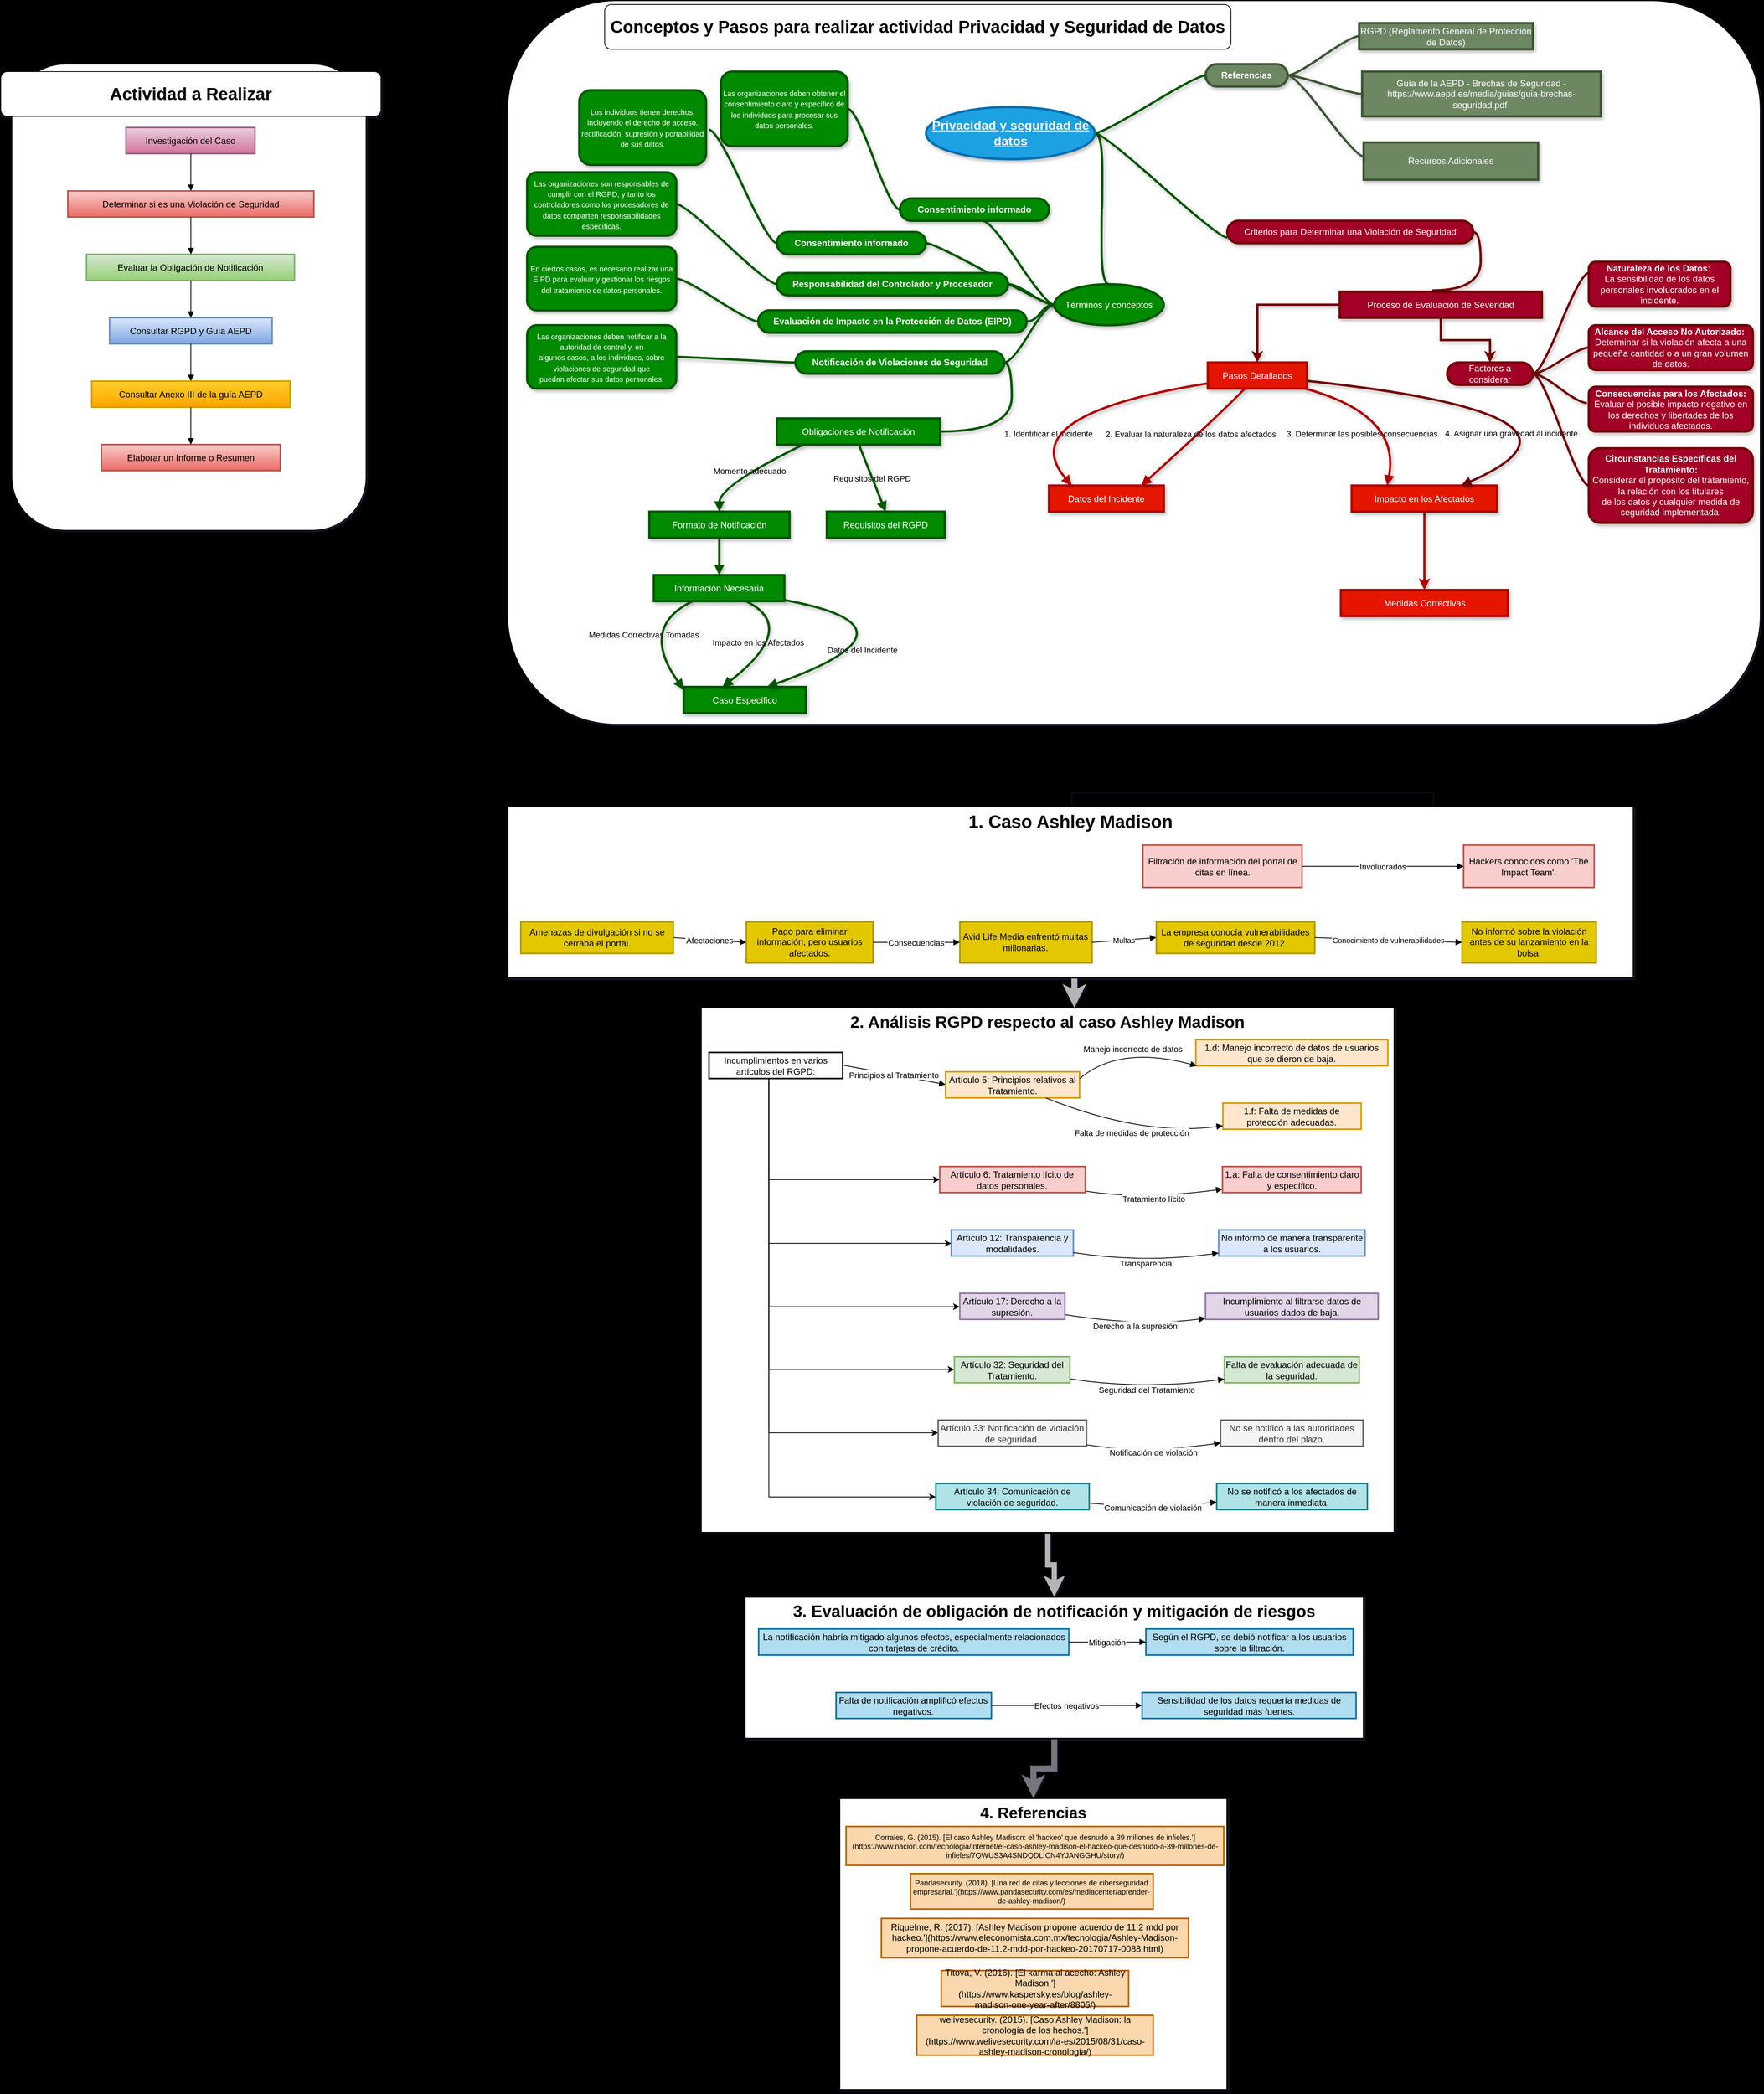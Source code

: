 <mxfile version="22.1.5" type="github">
  <diagram name="Page-1" id="281KWQ_vz6D9ApKIW97s">
    <mxGraphModel dx="819" dy="452" grid="1" gridSize="10" guides="1" tooltips="1" connect="1" arrows="1" fold="1" page="1" pageScale="1" pageWidth="850" pageHeight="1100" background="#000000" math="0" shadow="1">
      <root>
        <mxCell id="0" />
        <mxCell id="1" parent="0" />
        <mxCell id="ljyijP0kOlmSLUWHq39t-101" value="&lt;div align=&quot;center&quot;&gt;&lt;br&gt;&lt;/div&gt;" style="rounded=1;whiteSpace=wrap;html=1;align=center;" parent="1" vertex="1">
          <mxGeometry x="860" y="30" width="1680" height="970" as="geometry" />
        </mxCell>
        <mxCell id="ljyijP0kOlmSLUWHq39t-100" value="" style="rounded=1;whiteSpace=wrap;html=1;" parent="1" vertex="1">
          <mxGeometry x="195" y="115" width="475" height="625" as="geometry" />
        </mxCell>
        <mxCell id="exDdUY9-8li77esu1dYq-1" value="Investigación del Caso" style="whiteSpace=wrap;strokeWidth=2;fillColor=#e6d0de;strokeColor=#996185;gradientColor=#d5739d;" parent="1" vertex="1">
          <mxGeometry x="348" y="200" width="173" height="35" as="geometry" />
        </mxCell>
        <mxCell id="exDdUY9-8li77esu1dYq-2" value="Determinar si es una Violación de Seguridad" style="whiteSpace=wrap;strokeWidth=2;fillColor=#f8cecc;strokeColor=#b85450;gradientColor=#ea6b66;" parent="1" vertex="1">
          <mxGeometry x="270" y="285" width="330" height="35" as="geometry" />
        </mxCell>
        <mxCell id="exDdUY9-8li77esu1dYq-3" value="Evaluar la Obligación de Notificación" style="whiteSpace=wrap;strokeWidth=2;fillColor=#d5e8d4;strokeColor=#82b366;gradientColor=#97d077;" parent="1" vertex="1">
          <mxGeometry x="295" y="370" width="279" height="35" as="geometry" />
        </mxCell>
        <mxCell id="exDdUY9-8li77esu1dYq-4" value="Consultar RGPD y Guía AEPD" style="whiteSpace=wrap;strokeWidth=2;fillColor=#dae8fc;strokeColor=#6c8ebf;gradientColor=#7ea6e0;" parent="1" vertex="1">
          <mxGeometry x="326" y="455" width="218" height="35" as="geometry" />
        </mxCell>
        <mxCell id="exDdUY9-8li77esu1dYq-5" value="Consultar Anexo III de la guía AEPD" style="whiteSpace=wrap;strokeWidth=2;fillColor=#ffcd28;strokeColor=#d79b00;gradientColor=#ffa500;" parent="1" vertex="1">
          <mxGeometry x="302" y="540" width="266" height="35" as="geometry" />
        </mxCell>
        <mxCell id="exDdUY9-8li77esu1dYq-6" value="Elaborar un Informe o Resumen" style="whiteSpace=wrap;strokeWidth=2;fillStyle=solid;fillColor=#f8cecc;gradientColor=#ea6b66;strokeColor=#b85450;" parent="1" vertex="1">
          <mxGeometry x="315" y="625" width="240" height="35" as="geometry" />
        </mxCell>
        <mxCell id="exDdUY9-8li77esu1dYq-7" value="" style="curved=1;startArrow=none;endArrow=block;exitX=0.503;exitY=1;entryX=0.5;entryY=0;rounded=0;" parent="1" source="exDdUY9-8li77esu1dYq-1" target="exDdUY9-8li77esu1dYq-2" edge="1">
          <mxGeometry relative="1" as="geometry">
            <Array as="points" />
          </mxGeometry>
        </mxCell>
        <mxCell id="exDdUY9-8li77esu1dYq-8" value="" style="curved=1;startArrow=none;endArrow=block;exitX=0.5;exitY=1;entryX=0.502;entryY=0;rounded=0;" parent="1" source="exDdUY9-8li77esu1dYq-2" target="exDdUY9-8li77esu1dYq-3" edge="1">
          <mxGeometry relative="1" as="geometry">
            <Array as="points" />
          </mxGeometry>
        </mxCell>
        <mxCell id="exDdUY9-8li77esu1dYq-9" value="" style="curved=1;startArrow=none;endArrow=block;exitX=0.502;exitY=1;entryX=0.5;entryY=0;rounded=0;" parent="1" source="exDdUY9-8li77esu1dYq-3" target="exDdUY9-8li77esu1dYq-4" edge="1">
          <mxGeometry relative="1" as="geometry">
            <Array as="points" />
          </mxGeometry>
        </mxCell>
        <mxCell id="exDdUY9-8li77esu1dYq-10" value="" style="curved=1;startArrow=none;endArrow=block;exitX=0.5;exitY=1;entryX=0.5;entryY=0;rounded=0;" parent="1" source="exDdUY9-8li77esu1dYq-4" target="exDdUY9-8li77esu1dYq-5" edge="1">
          <mxGeometry relative="1" as="geometry">
            <Array as="points" />
          </mxGeometry>
        </mxCell>
        <mxCell id="exDdUY9-8li77esu1dYq-11" value="" style="curved=1;startArrow=none;endArrow=block;exitX=0.5;exitY=1;entryX=0.5;entryY=0;rounded=0;" parent="1" source="exDdUY9-8li77esu1dYq-5" target="exDdUY9-8li77esu1dYq-6" edge="1">
          <mxGeometry relative="1" as="geometry">
            <Array as="points" />
          </mxGeometry>
        </mxCell>
        <mxCell id="ljyijP0kOlmSLUWHq39t-1" value="RGPD (Reglamento General de Protección de Datos)" style="whiteSpace=wrap;strokeWidth=3;fillColor=#6d8764;fontColor=#ffffff;strokeColor=#3A5431;shadow=1;labelBackgroundColor=none;" parent="1" vertex="1">
          <mxGeometry x="2002" y="60" width="233" height="35" as="geometry" />
        </mxCell>
        <mxCell id="ljyijP0kOlmSLUWHq39t-86" style="edgeStyle=orthogonalEdgeStyle;rounded=0;orthogonalLoop=1;jettySize=auto;html=1;fillColor=#a20025;strokeColor=#6F0000;shadow=1;strokeWidth=3;labelBackgroundColor=none;" parent="1" source="ljyijP0kOlmSLUWHq39t-3" target="ljyijP0kOlmSLUWHq39t-5" edge="1">
          <mxGeometry relative="1" as="geometry" />
        </mxCell>
        <mxCell id="ljyijP0kOlmSLUWHq39t-88" style="edgeStyle=orthogonalEdgeStyle;rounded=0;orthogonalLoop=1;jettySize=auto;html=1;entryX=0.5;entryY=0;entryDx=0;entryDy=0;fillColor=#a20025;strokeColor=#6F0000;shadow=1;strokeWidth=3;labelBackgroundColor=none;" parent="1" source="ljyijP0kOlmSLUWHq39t-3" target="ljyijP0kOlmSLUWHq39t-87" edge="1">
          <mxGeometry relative="1" as="geometry" />
        </mxCell>
        <mxCell id="ljyijP0kOlmSLUWHq39t-3" value="Proceso de Evaluación de Severidad" style="whiteSpace=wrap;strokeWidth=3;fillColor=#a20025;fontColor=#ffffff;strokeColor=#6F0000;shadow=1;labelBackgroundColor=none;" parent="1" vertex="1">
          <mxGeometry x="1976" y="420" width="271" height="35" as="geometry" />
        </mxCell>
        <mxCell id="ljyijP0kOlmSLUWHq39t-5" value="Pasos Detallados" style="whiteSpace=wrap;strokeWidth=3;fillColor=#e51400;fontColor=#ffffff;strokeColor=#B20000;shadow=1;labelBackgroundColor=none;" parent="1" vertex="1">
          <mxGeometry x="1799" y="515" width="133" height="35" as="geometry" />
        </mxCell>
        <mxCell id="ljyijP0kOlmSLUWHq39t-7" value="Obligaciones de Notificación" style="whiteSpace=wrap;strokeWidth=3;fillColor=#008a00;fontColor=#ffffff;strokeColor=#005700;shadow=1;labelBackgroundColor=none;" parent="1" vertex="1">
          <mxGeometry x="1221" y="590" width="219" height="35" as="geometry" />
        </mxCell>
        <mxCell id="ljyijP0kOlmSLUWHq39t-8" value="Formato de Notificación" style="whiteSpace=wrap;strokeWidth=3;fillColor=#008a00;fontColor=#ffffff;strokeColor=#005700;shadow=1;labelBackgroundColor=none;" parent="1" vertex="1">
          <mxGeometry x="1050" y="715" width="188" height="35" as="geometry" />
        </mxCell>
        <mxCell id="ljyijP0kOlmSLUWHq39t-10" value="Requisitos del RGPD" style="whiteSpace=wrap;strokeWidth=3;fillColor=#008a00;fontColor=#ffffff;strokeColor=#005700;shadow=1;labelBackgroundColor=none;" parent="1" vertex="1">
          <mxGeometry x="1288" y="715" width="158" height="35" as="geometry" />
        </mxCell>
        <mxCell id="ljyijP0kOlmSLUWHq39t-11" value="Información Necesaria" style="whiteSpace=wrap;strokeWidth=3;fillColor=#008a00;fontColor=#ffffff;strokeColor=#005700;shadow=1;labelBackgroundColor=none;" parent="1" vertex="1">
          <mxGeometry x="1056" y="800" width="175" height="35" as="geometry" />
        </mxCell>
        <mxCell id="ljyijP0kOlmSLUWHq39t-12" value="Datos del Incidente" style="whiteSpace=wrap;strokeWidth=3;fillColor=#e51400;fontColor=#ffffff;strokeColor=#B20000;shadow=1;labelBackgroundColor=none;" parent="1" vertex="1">
          <mxGeometry x="1586" y="680" width="154" height="35" as="geometry" />
        </mxCell>
        <mxCell id="ljyijP0kOlmSLUWHq39t-97" style="edgeStyle=orthogonalEdgeStyle;rounded=0;orthogonalLoop=1;jettySize=auto;html=1;entryX=0.5;entryY=0;entryDx=0;entryDy=0;fillColor=#e51400;strokeColor=#B20000;shadow=1;strokeWidth=3;labelBackgroundColor=none;" parent="1" source="ljyijP0kOlmSLUWHq39t-13" target="ljyijP0kOlmSLUWHq39t-14" edge="1">
          <mxGeometry relative="1" as="geometry" />
        </mxCell>
        <mxCell id="ljyijP0kOlmSLUWHq39t-13" value="Impacto en los Afectados" style="whiteSpace=wrap;strokeWidth=3;fillColor=#e51400;fontColor=#ffffff;strokeColor=#B20000;shadow=1;labelBackgroundColor=none;" parent="1" vertex="1">
          <mxGeometry x="1992" y="680" width="195" height="35" as="geometry" />
        </mxCell>
        <mxCell id="ljyijP0kOlmSLUWHq39t-14" value="Medidas Correctivas" style="whiteSpace=wrap;strokeWidth=3;fillColor=#e51400;fontColor=#ffffff;strokeColor=#B20000;shadow=1;labelBackgroundColor=none;" parent="1" vertex="1">
          <mxGeometry x="1977.5" y="820" width="224" height="35" as="geometry" />
        </mxCell>
        <mxCell id="ljyijP0kOlmSLUWHq39t-15" value="Caso Específico" style="whiteSpace=wrap;strokeWidth=3;fillColor=#008a00;fontColor=#ffffff;strokeColor=#005700;shadow=1;labelBackgroundColor=none;" parent="1" vertex="1">
          <mxGeometry x="1096" y="950" width="164" height="35" as="geometry" />
        </mxCell>
        <mxCell id="ljyijP0kOlmSLUWHq39t-16" value="Recursos Adicionales" style="whiteSpace=wrap;strokeWidth=3;fillColor=#6d8764;fontColor=#ffffff;strokeColor=#3A5431;shadow=1;labelBackgroundColor=none;" parent="1" vertex="1">
          <mxGeometry x="2008" y="220" width="234" height="50" as="geometry" />
        </mxCell>
        <mxCell id="ljyijP0kOlmSLUWHq39t-17" value="Guía de la AEPD - Brechas de Seguridad - https://www.aepd.es/media/guias/guia-brechas-seguridad.pdf-" style="whiteSpace=wrap;strokeWidth=3;fillColor=#6d8764;fontColor=#ffffff;strokeColor=#3A5431;shadow=1;labelBackgroundColor=none;" parent="1" vertex="1">
          <mxGeometry x="2006" y="125" width="320" height="60" as="geometry" />
        </mxCell>
        <mxCell id="ljyijP0kOlmSLUWHq39t-22" value="1. Identificar el incidente" style="curved=1;startArrow=none;endArrow=block;exitX=0.373;exitY=1;entryX=0.804;entryY=0;rounded=0;fillColor=#e51400;strokeColor=#B20000;shadow=1;strokeWidth=3;labelBackgroundColor=none;" parent="1" source="ljyijP0kOlmSLUWHq39t-5" target="ljyijP0kOlmSLUWHq39t-12" edge="1">
          <mxGeometry x="1" y="-142" relative="1" as="geometry">
            <Array as="points">
              <mxPoint x="1815" y="585" />
            </Array>
            <mxPoint x="-29" y="35" as="offset" />
          </mxGeometry>
        </mxCell>
        <mxCell id="ljyijP0kOlmSLUWHq39t-23" value="2. Evaluar la naturaleza de los datos afectados" style="curved=1;startArrow=none;endArrow=block;exitX=-0.002;exitY=0.802;entryX=0.198;entryY=0;rounded=0;fillColor=#e51400;strokeColor=#B20000;shadow=1;strokeWidth=3;labelBackgroundColor=none;" parent="1" source="ljyijP0kOlmSLUWHq39t-5" target="ljyijP0kOlmSLUWHq39t-12" edge="1">
          <mxGeometry x="-0.831" y="63" relative="1" as="geometry">
            <Array as="points">
              <mxPoint x="1535" y="585" />
            </Array>
            <mxPoint as="offset" />
          </mxGeometry>
        </mxCell>
        <mxCell id="ljyijP0kOlmSLUWHq39t-24" value="3. Determinar las posibles consecuencias" style="curved=1;startArrow=none;endArrow=block;exitX=0.998;exitY=0.703;entryX=0.753;entryY=0;rounded=0;fillColor=#a20025;strokeColor=#6F0000;shadow=1;strokeWidth=3;labelBackgroundColor=none;" parent="1" source="ljyijP0kOlmSLUWHq39t-5" target="ljyijP0kOlmSLUWHq39t-13" edge="1">
          <mxGeometry x="-0.756" y="-62" relative="1" as="geometry">
            <Array as="points">
              <mxPoint x="2356" y="585" />
            </Array>
            <mxPoint as="offset" />
          </mxGeometry>
        </mxCell>
        <mxCell id="ljyijP0kOlmSLUWHq39t-25" value="4. Asignar una gravedad al incidente" style="curved=1;startArrow=none;endArrow=block;exitX=0.982;exitY=1;entryX=0.244;entryY=0;rounded=0;fillColor=#e51400;strokeColor=#B20000;shadow=1;strokeWidth=3;labelBackgroundColor=none;" parent="1" source="ljyijP0kOlmSLUWHq39t-5" target="ljyijP0kOlmSLUWHq39t-13" edge="1">
          <mxGeometry x="0.158" y="150" relative="1" as="geometry">
            <Array as="points">
              <mxPoint x="2058" y="585" />
            </Array>
            <mxPoint x="1" y="-4" as="offset" />
          </mxGeometry>
        </mxCell>
        <mxCell id="ljyijP0kOlmSLUWHq39t-30" value="Requisitos del RGPD" style="curved=1;startArrow=none;endArrow=block;exitX=0.502;exitY=1;entryX=0.499;entryY=0;rounded=0;fillColor=#008a00;strokeColor=#005700;shadow=1;strokeWidth=3;labelBackgroundColor=none;" parent="1" source="ljyijP0kOlmSLUWHq39t-7" target="ljyijP0kOlmSLUWHq39t-10" edge="1">
          <mxGeometry relative="1" as="geometry">
            <Array as="points" />
          </mxGeometry>
        </mxCell>
        <mxCell id="ljyijP0kOlmSLUWHq39t-31" value="Momento adecuado" style="curved=1;startArrow=none;endArrow=block;exitX=0.162;exitY=1;entryX=0.499;entryY=0;rounded=0;fillColor=#008a00;strokeColor=#005700;shadow=1;strokeWidth=3;labelBackgroundColor=none;" parent="1" source="ljyijP0kOlmSLUWHq39t-7" target="ljyijP0kOlmSLUWHq39t-8" edge="1">
          <mxGeometry relative="1" as="geometry">
            <Array as="points">
              <mxPoint x="1144" y="680" />
            </Array>
          </mxGeometry>
        </mxCell>
        <mxCell id="ljyijP0kOlmSLUWHq39t-32" value="" style="curved=1;startArrow=none;endArrow=block;exitX=0.499;exitY=1;entryX=0.501;entryY=0;rounded=0;fillColor=#008a00;strokeColor=#005700;shadow=1;strokeWidth=3;labelBackgroundColor=none;" parent="1" source="ljyijP0kOlmSLUWHq39t-8" target="ljyijP0kOlmSLUWHq39t-11" edge="1">
          <mxGeometry relative="1" as="geometry">
            <Array as="points" />
          </mxGeometry>
        </mxCell>
        <mxCell id="ljyijP0kOlmSLUWHq39t-33" value="Datos del Incidente" style="curved=1;startArrow=none;endArrow=block;exitX=1.001;exitY=0.957;entryX=0.682;entryY=0;rounded=0;fillColor=#008a00;strokeColor=#005700;shadow=1;strokeWidth=3;labelBackgroundColor=none;" parent="1" source="ljyijP0kOlmSLUWHq39t-11" target="ljyijP0kOlmSLUWHq39t-15" edge="1">
          <mxGeometry x="0.376" y="-4" relative="1" as="geometry">
            <Array as="points">
              <mxPoint x="1431" y="870" />
            </Array>
            <mxPoint as="offset" />
          </mxGeometry>
        </mxCell>
        <mxCell id="ljyijP0kOlmSLUWHq39t-34" value="Impacto en los Afectados" style="curved=1;startArrow=none;endArrow=block;exitX=0.706;exitY=1;entryX=0.317;entryY=0;rounded=0;fillColor=#008a00;strokeColor=#005700;shadow=1;strokeWidth=3;labelBackgroundColor=none;" parent="1" source="ljyijP0kOlmSLUWHq39t-11" target="ljyijP0kOlmSLUWHq39t-15" edge="1">
          <mxGeometry x="0.288" y="-18" relative="1" as="geometry">
            <Array as="points">
              <mxPoint x="1251" y="870" />
            </Array>
            <mxPoint as="offset" />
          </mxGeometry>
        </mxCell>
        <mxCell id="ljyijP0kOlmSLUWHq39t-35" value="Medidas Correctivas Tomadas" style="curved=1;startArrow=none;endArrow=block;exitX=0.297;exitY=1;entryX=0.001;entryY=0.097;rounded=0;fillColor=#008a00;strokeColor=#005700;shadow=1;strokeWidth=3;labelBackgroundColor=none;" parent="1" source="ljyijP0kOlmSLUWHq39t-11" target="ljyijP0kOlmSLUWHq39t-15" edge="1">
          <mxGeometry relative="1" as="geometry">
            <Array as="points">
              <mxPoint x="1036" y="870" />
            </Array>
          </mxGeometry>
        </mxCell>
        <mxCell id="ljyijP0kOlmSLUWHq39t-49" style="edgeStyle=entityRelationEdgeStyle;rounded=0;orthogonalLoop=1;jettySize=auto;html=1;startArrow=none;endArrow=none;segment=10;curved=1;sourcePerimeterSpacing=0;targetPerimeterSpacing=0;fillColor=#008a00;strokeColor=#005700;shadow=1;strokeWidth=3;labelBackgroundColor=none;" parent="1" source="ljyijP0kOlmSLUWHq39t-40" target="ljyijP0kOlmSLUWHq39t-44" edge="1">
          <mxGeometry relative="1" as="geometry" />
        </mxCell>
        <mxCell id="ljyijP0kOlmSLUWHq39t-50" style="edgeStyle=entityRelationEdgeStyle;rounded=0;orthogonalLoop=1;jettySize=auto;html=1;startArrow=none;endArrow=none;segment=10;curved=1;sourcePerimeterSpacing=0;targetPerimeterSpacing=0;entryX=1;entryY=0.5;entryDx=0;entryDy=0;fillColor=#008a00;strokeColor=#005700;shadow=1;strokeWidth=3;labelBackgroundColor=none;" parent="1" source="ljyijP0kOlmSLUWHq39t-40" target="ljyijP0kOlmSLUWHq39t-46" edge="1">
          <mxGeometry relative="1" as="geometry" />
        </mxCell>
        <mxCell id="ljyijP0kOlmSLUWHq39t-52" style="edgeStyle=entityRelationEdgeStyle;rounded=0;orthogonalLoop=1;jettySize=auto;html=1;startArrow=none;endArrow=none;segment=10;curved=1;sourcePerimeterSpacing=0;targetPerimeterSpacing=0;fillColor=#008a00;strokeColor=#005700;shadow=1;strokeWidth=3;labelBackgroundColor=none;" parent="1" source="ljyijP0kOlmSLUWHq39t-40" target="ljyijP0kOlmSLUWHq39t-47" edge="1">
          <mxGeometry relative="1" as="geometry" />
        </mxCell>
        <mxCell id="ljyijP0kOlmSLUWHq39t-67" style="edgeStyle=entityRelationEdgeStyle;rounded=0;orthogonalLoop=1;jettySize=auto;html=1;startArrow=none;endArrow=none;segment=10;curved=1;sourcePerimeterSpacing=0;targetPerimeterSpacing=0;fillColor=#008a00;strokeColor=#005700;shadow=1;strokeWidth=3;labelBackgroundColor=none;" parent="1" source="ljyijP0kOlmSLUWHq39t-40" target="ljyijP0kOlmSLUWHq39t-65" edge="1">
          <mxGeometry relative="1" as="geometry" />
        </mxCell>
        <mxCell id="ljyijP0kOlmSLUWHq39t-40" value="Términos y conceptos" style="ellipse;whiteSpace=wrap;html=1;align=center;newEdgeStyle={&quot;edgeStyle&quot;:&quot;entityRelationEdgeStyle&quot;,&quot;startArrow&quot;:&quot;none&quot;,&quot;endArrow&quot;:&quot;none&quot;,&quot;segment&quot;:10,&quot;curved&quot;:1,&quot;sourcePerimeterSpacing&quot;:0,&quot;targetPerimeterSpacing&quot;:0};treeFolding=1;treeMoving=1;fillColor=#008a00;fontColor=#ffffff;strokeColor=#005700;shadow=1;strokeWidth=3;labelBackgroundColor=none;" parent="1" vertex="1">
          <mxGeometry x="1593" y="410" width="147" height="55" as="geometry" />
        </mxCell>
        <mxCell id="ljyijP0kOlmSLUWHq39t-60" style="edgeStyle=entityRelationEdgeStyle;rounded=0;orthogonalLoop=1;jettySize=auto;html=1;startArrow=none;endArrow=none;segment=10;curved=1;sourcePerimeterSpacing=0;targetPerimeterSpacing=0;fillColor=#008a00;strokeColor=#005700;shadow=1;strokeWidth=3;labelBackgroundColor=none;" parent="1" source="ljyijP0kOlmSLUWHq39t-41" target="ljyijP0kOlmSLUWHq39t-58" edge="1">
          <mxGeometry relative="1" as="geometry" />
        </mxCell>
        <mxCell id="ljyijP0kOlmSLUWHq39t-41" value="&lt;b&gt;Consentimiento informado&lt;/b&gt;" style="whiteSpace=wrap;html=1;rounded=1;arcSize=50;align=center;verticalAlign=middle;strokeWidth=3;autosize=1;spacing=4;treeFolding=1;treeMoving=1;newEdgeStyle={&quot;edgeStyle&quot;:&quot;entityRelationEdgeStyle&quot;,&quot;startArrow&quot;:&quot;none&quot;,&quot;endArrow&quot;:&quot;none&quot;,&quot;segment&quot;:10,&quot;curved&quot;:1,&quot;sourcePerimeterSpacing&quot;:0,&quot;targetPerimeterSpacing&quot;:0};fillColor=#008a00;fontColor=#ffffff;strokeColor=#005700;shadow=1;labelBackgroundColor=none;" parent="1" vertex="1">
          <mxGeometry x="1386" y="295" width="200" height="30" as="geometry" />
        </mxCell>
        <mxCell id="ljyijP0kOlmSLUWHq39t-42" value="" style="edgeStyle=entityRelationEdgeStyle;startArrow=none;endArrow=none;segment=10;curved=1;sourcePerimeterSpacing=0;targetPerimeterSpacing=0;rounded=0;exitX=0;exitY=0.5;exitDx=0;exitDy=0;entryX=0.558;entryY=1.011;entryDx=0;entryDy=0;entryPerimeter=0;fillColor=#008a00;strokeColor=#005700;shadow=1;strokeWidth=3;labelBackgroundColor=none;" parent="1" source="ljyijP0kOlmSLUWHq39t-40" target="ljyijP0kOlmSLUWHq39t-41" edge="1">
          <mxGeometry relative="1" as="geometry">
            <mxPoint x="1536" y="460" as="sourcePoint" />
            <mxPoint x="1366" y="400" as="targetPoint" />
            <Array as="points">
              <mxPoint x="1526" y="320" />
              <mxPoint x="1606" y="380" />
              <mxPoint x="1506" y="470" />
              <mxPoint x="1486" y="490" />
              <mxPoint x="1516" y="400" />
              <mxPoint x="1516" y="400" />
            </Array>
          </mxGeometry>
        </mxCell>
        <mxCell id="ljyijP0kOlmSLUWHq39t-64" style="edgeStyle=entityRelationEdgeStyle;rounded=0;orthogonalLoop=1;jettySize=auto;html=1;startArrow=none;endArrow=none;segment=10;curved=1;sourcePerimeterSpacing=0;targetPerimeterSpacing=0;entryX=1;entryY=0.5;entryDx=0;entryDy=0;fillColor=#008a00;strokeColor=#005700;shadow=1;strokeWidth=3;labelBackgroundColor=none;" parent="1" source="ljyijP0kOlmSLUWHq39t-44" target="ljyijP0kOlmSLUWHq39t-63" edge="1">
          <mxGeometry relative="1" as="geometry" />
        </mxCell>
        <mxCell id="ljyijP0kOlmSLUWHq39t-44" value="&lt;strong&gt;Responsabilidad del Controlador y Procesador&lt;/strong&gt;" style="whiteSpace=wrap;html=1;rounded=1;arcSize=50;align=center;verticalAlign=middle;strokeWidth=3;autosize=1;spacing=4;treeFolding=1;treeMoving=1;newEdgeStyle={&quot;edgeStyle&quot;:&quot;entityRelationEdgeStyle&quot;,&quot;startArrow&quot;:&quot;none&quot;,&quot;endArrow&quot;:&quot;none&quot;,&quot;segment&quot;:10,&quot;curved&quot;:1,&quot;sourcePerimeterSpacing&quot;:0,&quot;targetPerimeterSpacing&quot;:0};fillColor=#008a00;fontColor=#ffffff;strokeColor=#005700;shadow=1;labelBackgroundColor=none;" parent="1" vertex="1">
          <mxGeometry x="1221" y="395" width="310" height="30" as="geometry" />
        </mxCell>
        <mxCell id="ljyijP0kOlmSLUWHq39t-70" style="edgeStyle=entityRelationEdgeStyle;rounded=0;orthogonalLoop=1;jettySize=auto;html=1;startArrow=none;endArrow=none;segment=10;curved=1;sourcePerimeterSpacing=0;targetPerimeterSpacing=0;fillColor=#008a00;strokeColor=#005700;shadow=1;strokeWidth=3;labelBackgroundColor=none;" parent="1" source="ljyijP0kOlmSLUWHq39t-46" target="ljyijP0kOlmSLUWHq39t-68" edge="1">
          <mxGeometry relative="1" as="geometry" />
        </mxCell>
        <mxCell id="ljyijP0kOlmSLUWHq39t-46" value="&lt;strong&gt;Evaluación de Impacto en la Protección de Datos (EIPD)&lt;/strong&gt;" style="whiteSpace=wrap;html=1;rounded=1;arcSize=50;align=center;verticalAlign=middle;strokeWidth=3;autosize=1;spacing=4;treeFolding=1;treeMoving=1;newEdgeStyle={&quot;edgeStyle&quot;:&quot;entityRelationEdgeStyle&quot;,&quot;startArrow&quot;:&quot;none&quot;,&quot;endArrow&quot;:&quot;none&quot;,&quot;segment&quot;:10,&quot;curved&quot;:1,&quot;sourcePerimeterSpacing&quot;:0,&quot;targetPerimeterSpacing&quot;:0};fillColor=#008a00;fontColor=#ffffff;strokeColor=#005700;shadow=1;labelBackgroundColor=none;" parent="1" vertex="1">
          <mxGeometry x="1196" y="445" width="360" height="30" as="geometry" />
        </mxCell>
        <mxCell id="ljyijP0kOlmSLUWHq39t-55" style="edgeStyle=entityRelationEdgeStyle;rounded=0;orthogonalLoop=1;jettySize=auto;html=1;startArrow=none;endArrow=none;segment=10;curved=1;sourcePerimeterSpacing=0;targetPerimeterSpacing=0;fillColor=#008a00;strokeColor=#005700;shadow=1;strokeWidth=3;labelBackgroundColor=none;" parent="1" source="ljyijP0kOlmSLUWHq39t-47" target="ljyijP0kOlmSLUWHq39t-7" edge="1">
          <mxGeometry relative="1" as="geometry" />
        </mxCell>
        <mxCell id="ljyijP0kOlmSLUWHq39t-71" style="edgeStyle=entityRelationEdgeStyle;rounded=0;orthogonalLoop=1;jettySize=auto;html=1;startArrow=none;endArrow=none;segment=10;curved=1;sourcePerimeterSpacing=0;targetPerimeterSpacing=0;entryX=1;entryY=0.5;entryDx=0;entryDy=0;fillColor=#008a00;strokeColor=#005700;shadow=1;strokeWidth=3;labelBackgroundColor=none;" parent="1" source="ljyijP0kOlmSLUWHq39t-47" target="ljyijP0kOlmSLUWHq39t-69" edge="1">
          <mxGeometry relative="1" as="geometry" />
        </mxCell>
        <mxCell id="ljyijP0kOlmSLUWHq39t-47" value="&lt;strong&gt;Notificación de Violaciones de Seguridad&lt;/strong&gt;" style="whiteSpace=wrap;html=1;rounded=1;arcSize=50;align=center;verticalAlign=middle;strokeWidth=3;autosize=1;spacing=4;treeFolding=1;treeMoving=1;newEdgeStyle={&quot;edgeStyle&quot;:&quot;entityRelationEdgeStyle&quot;,&quot;startArrow&quot;:&quot;none&quot;,&quot;endArrow&quot;:&quot;none&quot;,&quot;segment&quot;:10,&quot;curved&quot;:1,&quot;sourcePerimeterSpacing&quot;:0,&quot;targetPerimeterSpacing&quot;:0};fillColor=#008a00;fontColor=#ffffff;strokeColor=#005700;shadow=1;labelBackgroundColor=none;" parent="1" vertex="1">
          <mxGeometry x="1246" y="500" width="280" height="30" as="geometry" />
        </mxCell>
        <mxCell id="ljyijP0kOlmSLUWHq39t-58" value="&lt;font style=&quot;font-size: 10px;&quot;&gt;Las organizaciones deben obtener el consentimiento claro y específico de los individuos para procesar sus datos personales.&lt;/font&gt;" style="rounded=1;whiteSpace=wrap;html=1;fillColor=#008a00;fontColor=#ffffff;strokeColor=#005700;shadow=1;strokeWidth=3;labelBackgroundColor=none;" parent="1" vertex="1">
          <mxGeometry x="1146" y="125" width="170" height="100" as="geometry" />
        </mxCell>
        <mxCell id="ljyijP0kOlmSLUWHq39t-61" value="&lt;font style=&quot;font-size: 10px;&quot;&gt;Los individuos tienen derechos, incluyendo el derecho de acceso, rectificación, supresión y portabilidad de sus datos.&lt;/font&gt;" style="rounded=1;whiteSpace=wrap;html=1;fillColor=#008a00;fontColor=#ffffff;strokeColor=#005700;shadow=1;strokeWidth=3;labelBackgroundColor=none;" parent="1" vertex="1">
          <mxGeometry x="956" y="150" width="170" height="100" as="geometry" />
        </mxCell>
        <mxCell id="ljyijP0kOlmSLUWHq39t-63" value="&lt;font style=&quot;font-size: 10px;&quot;&gt;Las organizaciones son responsables de cumplir con el RGPD, y tanto los &lt;br&gt;controladores como los procesadores de datos comparten responsabilidades&lt;br&gt; específicas.&lt;/font&gt;" style="rounded=1;whiteSpace=wrap;html=1;fillColor=#008a00;fontColor=#ffffff;strokeColor=#005700;shadow=1;strokeWidth=3;labelBackgroundColor=none;" parent="1" vertex="1">
          <mxGeometry x="886" y="260" width="200" height="85" as="geometry" />
        </mxCell>
        <mxCell id="ljyijP0kOlmSLUWHq39t-65" value="&lt;b&gt;Consentimiento informado&lt;/b&gt;" style="whiteSpace=wrap;html=1;rounded=1;arcSize=50;align=center;verticalAlign=middle;strokeWidth=3;autosize=1;spacing=4;treeFolding=1;treeMoving=1;newEdgeStyle={&quot;edgeStyle&quot;:&quot;entityRelationEdgeStyle&quot;,&quot;startArrow&quot;:&quot;none&quot;,&quot;endArrow&quot;:&quot;none&quot;,&quot;segment&quot;:10,&quot;curved&quot;:1,&quot;sourcePerimeterSpacing&quot;:0,&quot;targetPerimeterSpacing&quot;:0};fillColor=#008a00;fontColor=#ffffff;strokeColor=#005700;shadow=1;labelBackgroundColor=none;" parent="1" vertex="1">
          <mxGeometry x="1221" y="340" width="200" height="30" as="geometry" />
        </mxCell>
        <mxCell id="ljyijP0kOlmSLUWHq39t-66" style="edgeStyle=entityRelationEdgeStyle;rounded=0;orthogonalLoop=1;jettySize=auto;html=1;startArrow=none;endArrow=none;segment=10;curved=1;sourcePerimeterSpacing=0;targetPerimeterSpacing=0;entryX=1.024;entryY=0.53;entryDx=0;entryDy=0;entryPerimeter=0;fillColor=#008a00;strokeColor=#005700;shadow=1;strokeWidth=3;labelBackgroundColor=none;" parent="1" source="ljyijP0kOlmSLUWHq39t-65" target="ljyijP0kOlmSLUWHq39t-61" edge="1">
          <mxGeometry relative="1" as="geometry" />
        </mxCell>
        <mxCell id="ljyijP0kOlmSLUWHq39t-68" value="&lt;font style=&quot;font-size: 10px;&quot;&gt;En ciertos casos, es necesario realizar una EIPD para evaluar y gestionar los riesgos del tratamiento de datos personales.&lt;/font&gt;" style="rounded=1;whiteSpace=wrap;html=1;fillColor=#008a00;fontColor=#ffffff;strokeColor=#005700;shadow=1;strokeWidth=3;labelBackgroundColor=none;" parent="1" vertex="1">
          <mxGeometry x="886" y="360" width="200" height="85" as="geometry" />
        </mxCell>
        <mxCell id="ljyijP0kOlmSLUWHq39t-69" value="&lt;font style=&quot;font-size: 10px;&quot;&gt;Las organizaciones deben notificar a la autoridad de control y, en &lt;br&gt;algunos casos, a los individuos, sobre violaciones de seguridad que &lt;br&gt;puedan afectar sus datos personales.&lt;/font&gt;" style="rounded=1;whiteSpace=wrap;html=1;fillColor=#008a00;fontColor=#ffffff;strokeColor=#005700;shadow=1;strokeWidth=3;labelBackgroundColor=none;" parent="1" vertex="1">
          <mxGeometry x="886" y="465" width="200" height="85" as="geometry" />
        </mxCell>
        <mxCell id="ljyijP0kOlmSLUWHq39t-76" style="edgeStyle=entityRelationEdgeStyle;rounded=0;orthogonalLoop=1;jettySize=auto;html=1;startArrow=none;endArrow=none;segment=10;curved=1;sourcePerimeterSpacing=0;targetPerimeterSpacing=0;fillColor=#6d8764;strokeColor=#3A5431;shadow=1;strokeWidth=3;labelBackgroundColor=none;" parent="1" source="ljyijP0kOlmSLUWHq39t-74" target="ljyijP0kOlmSLUWHq39t-1" edge="1">
          <mxGeometry relative="1" as="geometry" />
        </mxCell>
        <mxCell id="ljyijP0kOlmSLUWHq39t-80" style="edgeStyle=entityRelationEdgeStyle;rounded=0;orthogonalLoop=1;jettySize=auto;html=1;startArrow=none;endArrow=none;segment=10;curved=1;sourcePerimeterSpacing=0;targetPerimeterSpacing=0;fillColor=#6d8764;strokeColor=#3A5431;shadow=1;strokeWidth=3;labelBackgroundColor=none;" parent="1" source="ljyijP0kOlmSLUWHq39t-74" target="ljyijP0kOlmSLUWHq39t-17" edge="1">
          <mxGeometry relative="1" as="geometry" />
        </mxCell>
        <mxCell id="ljyijP0kOlmSLUWHq39t-74" value="&lt;b&gt;Referencias&lt;/b&gt;" style="whiteSpace=wrap;html=1;rounded=1;arcSize=50;align=center;verticalAlign=middle;strokeWidth=3;autosize=1;spacing=4;treeFolding=1;treeMoving=1;newEdgeStyle={&quot;edgeStyle&quot;:&quot;entityRelationEdgeStyle&quot;,&quot;startArrow&quot;:&quot;none&quot;,&quot;endArrow&quot;:&quot;none&quot;,&quot;segment&quot;:10,&quot;curved&quot;:1,&quot;sourcePerimeterSpacing&quot;:0,&quot;targetPerimeterSpacing&quot;:0};fillColor=#6d8764;fontColor=#ffffff;strokeColor=#3A5431;shadow=1;labelBackgroundColor=none;" parent="1" vertex="1">
          <mxGeometry x="1796" y="115" width="110" height="30" as="geometry" />
        </mxCell>
        <mxCell id="ljyijP0kOlmSLUWHq39t-78" style="edgeStyle=entityRelationEdgeStyle;rounded=0;orthogonalLoop=1;jettySize=auto;html=1;startArrow=none;endArrow=none;segment=10;curved=1;sourcePerimeterSpacing=0;targetPerimeterSpacing=0;entryX=0.5;entryY=0;entryDx=0;entryDy=0;fillColor=#008a00;strokeColor=#005700;shadow=1;strokeWidth=3;labelBackgroundColor=none;" parent="1" source="ljyijP0kOlmSLUWHq39t-77" target="ljyijP0kOlmSLUWHq39t-40" edge="1">
          <mxGeometry relative="1" as="geometry" />
        </mxCell>
        <mxCell id="ljyijP0kOlmSLUWHq39t-79" style="edgeStyle=entityRelationEdgeStyle;rounded=0;orthogonalLoop=1;jettySize=auto;html=1;startArrow=none;endArrow=none;segment=10;curved=1;sourcePerimeterSpacing=0;targetPerimeterSpacing=0;fillColor=#008a00;strokeColor=#005700;shadow=1;strokeWidth=3;labelBackgroundColor=none;" parent="1" source="ljyijP0kOlmSLUWHq39t-77" target="ljyijP0kOlmSLUWHq39t-74" edge="1">
          <mxGeometry relative="1" as="geometry" />
        </mxCell>
        <mxCell id="ljyijP0kOlmSLUWHq39t-82" style="edgeStyle=entityRelationEdgeStyle;rounded=0;orthogonalLoop=1;jettySize=auto;html=1;startArrow=none;endArrow=none;segment=10;curved=1;sourcePerimeterSpacing=0;targetPerimeterSpacing=0;entryX=0;entryY=0.75;entryDx=0;entryDy=0;fillColor=#008a00;strokeColor=#005700;shadow=1;strokeWidth=3;labelBackgroundColor=none;" parent="1" source="ljyijP0kOlmSLUWHq39t-77" target="ljyijP0kOlmSLUWHq39t-81" edge="1">
          <mxGeometry relative="1" as="geometry" />
        </mxCell>
        <mxCell id="ljyijP0kOlmSLUWHq39t-77" value="Privacidad y seguridad de datos" style="ellipse;whiteSpace=wrap;html=1;align=center;newEdgeStyle={&quot;edgeStyle&quot;:&quot;entityRelationEdgeStyle&quot;,&quot;startArrow&quot;:&quot;none&quot;,&quot;endArrow&quot;:&quot;none&quot;,&quot;segment&quot;:10,&quot;curved&quot;:1,&quot;sourcePerimeterSpacing&quot;:0,&quot;targetPerimeterSpacing&quot;:0};treeFolding=1;treeMoving=1;fillColor=#1ba1e2;fontColor=#ffffff;strokeColor=#006EAF;shadow=1;strokeWidth=3;fontStyle=5;fontSize=17;labelBackgroundColor=none;" parent="1" vertex="1">
          <mxGeometry x="1421" y="172.5" width="226.5" height="70" as="geometry" />
        </mxCell>
        <mxCell id="ljyijP0kOlmSLUWHq39t-81" value="Criterios para Determinar una Violación de Seguridad" style="whiteSpace=wrap;html=1;rounded=1;arcSize=50;align=center;verticalAlign=middle;strokeWidth=3;autosize=1;spacing=4;treeFolding=1;treeMoving=1;newEdgeStyle={&quot;edgeStyle&quot;:&quot;entityRelationEdgeStyle&quot;,&quot;startArrow&quot;:&quot;none&quot;,&quot;endArrow&quot;:&quot;none&quot;,&quot;segment&quot;:10,&quot;curved&quot;:1,&quot;sourcePerimeterSpacing&quot;:0,&quot;targetPerimeterSpacing&quot;:0};fillColor=#a20025;fontColor=#ffffff;strokeColor=#6F0000;shadow=1;labelBackgroundColor=none;" parent="1" vertex="1">
          <mxGeometry x="1825" y="325" width="330" height="30" as="geometry" />
        </mxCell>
        <mxCell id="ljyijP0kOlmSLUWHq39t-85" style="edgeStyle=entityRelationEdgeStyle;rounded=0;orthogonalLoop=1;jettySize=auto;html=1;startArrow=none;endArrow=none;segment=10;curved=1;sourcePerimeterSpacing=0;targetPerimeterSpacing=0;entryX=0.458;entryY=-0.048;entryDx=0;entryDy=0;entryPerimeter=0;fillColor=#a20025;strokeColor=#6F0000;shadow=1;strokeWidth=3;labelBackgroundColor=none;" parent="1" source="ljyijP0kOlmSLUWHq39t-81" target="ljyijP0kOlmSLUWHq39t-3" edge="1">
          <mxGeometry relative="1" as="geometry" />
        </mxCell>
        <mxCell id="ljyijP0kOlmSLUWHq39t-90" style="edgeStyle=entityRelationEdgeStyle;rounded=0;orthogonalLoop=1;jettySize=auto;html=1;startArrow=none;endArrow=none;segment=10;curved=1;sourcePerimeterSpacing=0;targetPerimeterSpacing=0;entryX=0;entryY=0.25;entryDx=0;entryDy=0;fillColor=#a20025;strokeColor=#6F0000;shadow=1;strokeWidth=3;labelBackgroundColor=none;" parent="1" source="ljyijP0kOlmSLUWHq39t-87" target="ljyijP0kOlmSLUWHq39t-89" edge="1">
          <mxGeometry relative="1" as="geometry" />
        </mxCell>
        <mxCell id="ljyijP0kOlmSLUWHq39t-92" style="edgeStyle=entityRelationEdgeStyle;rounded=0;orthogonalLoop=1;jettySize=auto;html=1;startArrow=none;endArrow=none;segment=10;curved=1;sourcePerimeterSpacing=0;targetPerimeterSpacing=0;entryX=0;entryY=0.5;entryDx=0;entryDy=0;fillColor=#a20025;strokeColor=#6F0000;shadow=1;strokeWidth=3;labelBackgroundColor=none;" parent="1" source="ljyijP0kOlmSLUWHq39t-87" target="ljyijP0kOlmSLUWHq39t-91" edge="1">
          <mxGeometry relative="1" as="geometry" />
        </mxCell>
        <mxCell id="ljyijP0kOlmSLUWHq39t-96" style="edgeStyle=entityRelationEdgeStyle;rounded=0;orthogonalLoop=1;jettySize=auto;html=1;startArrow=none;endArrow=none;segment=10;curved=1;sourcePerimeterSpacing=0;targetPerimeterSpacing=0;fillColor=#a20025;strokeColor=#6F0000;shadow=1;strokeWidth=3;labelBackgroundColor=none;" parent="1" source="ljyijP0kOlmSLUWHq39t-87" target="ljyijP0kOlmSLUWHq39t-95" edge="1">
          <mxGeometry relative="1" as="geometry" />
        </mxCell>
        <mxCell id="ljyijP0kOlmSLUWHq39t-87" value="Factores a considerar" style="whiteSpace=wrap;html=1;rounded=1;arcSize=50;align=center;verticalAlign=middle;strokeWidth=3;autosize=1;spacing=4;treeFolding=1;treeMoving=1;newEdgeStyle={&quot;edgeStyle&quot;:&quot;entityRelationEdgeStyle&quot;,&quot;startArrow&quot;:&quot;none&quot;,&quot;endArrow&quot;:&quot;none&quot;,&quot;segment&quot;:10,&quot;curved&quot;:1,&quot;sourcePerimeterSpacing&quot;:0,&quot;targetPerimeterSpacing&quot;:0};fillColor=#a20025;fontColor=#ffffff;strokeColor=#6F0000;shadow=1;labelBackgroundColor=none;" parent="1" vertex="1">
          <mxGeometry x="2120" y="515" width="115" height="30" as="geometry" />
        </mxCell>
        <mxCell id="ljyijP0kOlmSLUWHq39t-89" value="&lt;div&gt;&lt;strong&gt;Naturaleza de los Datos&lt;/strong&gt;:&amp;nbsp;&lt;/div&gt;&lt;div&gt;La sensibilidad de los datos personales involucrados en el incidente.&lt;/div&gt;" style="rounded=1;whiteSpace=wrap;html=1;fillColor=#a20025;fontColor=#ffffff;strokeColor=#6F0000;shadow=1;strokeWidth=3;labelBackgroundColor=none;" parent="1" vertex="1">
          <mxGeometry x="2310" y="380" width="190" height="60" as="geometry" />
        </mxCell>
        <mxCell id="ljyijP0kOlmSLUWHq39t-91" value="&lt;div&gt;&lt;strong&gt;Alcance del Acceso No Autorizado:&lt;/strong&gt;&amp;nbsp;&lt;/div&gt;&lt;div&gt;Determinar si la violación afecta a una pequeña cantidad o a un gran volumen de datos.&lt;/div&gt;" style="rounded=1;whiteSpace=wrap;html=1;fillColor=#a20025;fontColor=#ffffff;strokeColor=#6F0000;shadow=1;strokeWidth=3;labelBackgroundColor=none;" parent="1" vertex="1">
          <mxGeometry x="2310" y="465" width="220" height="60" as="geometry" />
        </mxCell>
        <mxCell id="ljyijP0kOlmSLUWHq39t-93" value="&lt;div&gt;&lt;strong&gt;Consecuencias para los Afectados: &lt;br&gt;&lt;/strong&gt;&lt;/div&gt;&lt;div&gt;Evaluar el posible impacto negativo en los derechos y libertades de los individuos afectados.&lt;/div&gt;" style="rounded=1;whiteSpace=wrap;html=1;fillColor=#a20025;fontColor=#ffffff;strokeColor=#6F0000;shadow=1;strokeWidth=3;labelBackgroundColor=none;" parent="1" vertex="1">
          <mxGeometry x="2310" y="547.5" width="220" height="60" as="geometry" />
        </mxCell>
        <mxCell id="ljyijP0kOlmSLUWHq39t-94" style="edgeStyle=entityRelationEdgeStyle;rounded=0;orthogonalLoop=1;jettySize=auto;html=1;startArrow=none;endArrow=none;segment=10;curved=1;sourcePerimeterSpacing=0;targetPerimeterSpacing=0;entryX=-0.011;entryY=0.364;entryDx=0;entryDy=0;entryPerimeter=0;fillColor=#a20025;strokeColor=#6F0000;shadow=1;strokeWidth=3;labelBackgroundColor=none;" parent="1" source="ljyijP0kOlmSLUWHq39t-87" target="ljyijP0kOlmSLUWHq39t-93" edge="1">
          <mxGeometry relative="1" as="geometry" />
        </mxCell>
        <mxCell id="ljyijP0kOlmSLUWHq39t-95" value="&lt;div&gt;&lt;strong&gt;Circunstancias Específicas del Tratamiento:&lt;/strong&gt;&lt;/div&gt;&lt;div&gt;Considerar el propósito del tratamiento, la relación con los titulares &lt;br&gt;de los datos y cualquier medida de seguridad implementada.&lt;/div&gt;" style="rounded=1;whiteSpace=wrap;html=1;fillColor=#a20025;fontColor=#ffffff;strokeColor=#6F0000;shadow=1;strokeWidth=3;labelBackgroundColor=none;" parent="1" vertex="1">
          <mxGeometry x="2310" y="630" width="220" height="100" as="geometry" />
        </mxCell>
        <mxCell id="ljyijP0kOlmSLUWHq39t-99" style="edgeStyle=entityRelationEdgeStyle;rounded=0;orthogonalLoop=1;jettySize=auto;html=1;startArrow=none;endArrow=none;segment=10;curved=1;sourcePerimeterSpacing=0;targetPerimeterSpacing=0;entryX=0.005;entryY=0.388;entryDx=0;entryDy=0;entryPerimeter=0;fillColor=#6d8764;strokeColor=#3A5431;shadow=1;strokeWidth=3;labelBackgroundColor=none;" parent="1" source="ljyijP0kOlmSLUWHq39t-74" target="ljyijP0kOlmSLUWHq39t-16" edge="1">
          <mxGeometry relative="1" as="geometry" />
        </mxCell>
        <mxCell id="ljyijP0kOlmSLUWHq39t-102" value="4. Referencias" style="whiteSpace=wrap;strokeWidth=2;verticalAlign=top;fontSize=21;fontStyle=1" parent="1" vertex="1">
          <mxGeometry x="1305" y="2440" width="520" height="391" as="geometry" />
        </mxCell>
        <mxCell id="ljyijP0kOlmSLUWHq39t-103" value="Corrales, G. (2015). [El caso Ashley Madison: el &#39;hackeo&#39; que desnudó a 39 millones de infieles.&#39;](https://www.nacion.com/tecnologia/internet/el-caso-ashley-madison-el-hackeo-que-desnudo-a-39-millones-de-infieles/7QWUS3A4SNDQDLICN4YJANGGHU/story/)" style="whiteSpace=wrap;strokeWidth=2;fontSize=10;fillColor=#fad7ac;strokeColor=#b46504;" parent="ljyijP0kOlmSLUWHq39t-102" vertex="1">
          <mxGeometry x="8.87" y="37.78" width="506.56" height="52.22" as="geometry" />
        </mxCell>
        <mxCell id="ljyijP0kOlmSLUWHq39t-104" value="Pandasecurity. (2018). [Una red de citas y lecciones de ciberseguridad empresarial.&#39;](https://www.pandasecurity.com/es/mediacenter/aprender-de-ashley-madison/)" style="whiteSpace=wrap;strokeWidth=2;fontSize=10;fillColor=#fad7ac;strokeColor=#b46504;" parent="ljyijP0kOlmSLUWHq39t-102" vertex="1">
          <mxGeometry x="95.26" y="101" width="325.44" height="47.53" as="geometry" />
        </mxCell>
        <mxCell id="ljyijP0kOlmSLUWHq39t-105" value="Riquelme, R. (2017). [Ashley Madison propone acuerdo de 11.2 mdd por hackeo.&#39;](https://www.eleconomista.com.mx/tecnologia/Ashley-Madison-propone-acuerdo-de-11.2-mdd-por-hackeo-20170717-0088.html)" style="whiteSpace=wrap;strokeWidth=2;fillColor=#fad7ac;strokeColor=#b46504;" parent="ljyijP0kOlmSLUWHq39t-102" vertex="1">
          <mxGeometry x="56.16" y="161" width="411.97" height="52.85" as="geometry" />
        </mxCell>
        <mxCell id="ljyijP0kOlmSLUWHq39t-106" value="Titova, V. (2016). [El karma al acecho: Ashley Madison.&#39;](https://www.kaspersky.es/blog/ashley-madison-one-year-after/8805/)" style="whiteSpace=wrap;strokeWidth=2;fillColor=#fad7ac;strokeColor=#b46504;" parent="ljyijP0kOlmSLUWHq39t-102" vertex="1">
          <mxGeometry x="136.51" y="231.0" width="251.27" height="48.16" as="geometry" />
        </mxCell>
        <mxCell id="ljyijP0kOlmSLUWHq39t-107" value="welivesecurity. (2015). [Caso Ashley Madison: la cronología de los hechos.&#39;](https://www.welivesecurity.com/la-es/2015/08/31/caso-ashley-madison-cronologia/)" style="whiteSpace=wrap;strokeWidth=2;fillColor=#fad7ac;strokeColor=#b46504;" parent="ljyijP0kOlmSLUWHq39t-102" vertex="1">
          <mxGeometry x="103.59" y="291" width="317.11" height="53.48" as="geometry" />
        </mxCell>
        <mxCell id="du-RNCgULpHhjC7suBuA-1" style="edgeStyle=orthogonalEdgeStyle;rounded=0;orthogonalLoop=1;jettySize=auto;html=1;strokeColor=#77767b;strokeWidth=8;" edge="1" parent="1" source="ljyijP0kOlmSLUWHq39t-108" target="ljyijP0kOlmSLUWHq39t-102">
          <mxGeometry relative="1" as="geometry" />
        </mxCell>
        <mxCell id="ljyijP0kOlmSLUWHq39t-108" value="3. Evaluación de obligación de notificación y mitigación de riesgos" style="whiteSpace=wrap;strokeWidth=2;verticalAlign=top;fontSize=22;fontStyle=1" parent="1" vertex="1">
          <mxGeometry x="1178" y="2170" width="830" height="190" as="geometry" />
        </mxCell>
        <mxCell id="ljyijP0kOlmSLUWHq39t-109" value="Según el RGPD, se debió notificar a los usuarios sobre la filtración." style="whiteSpace=wrap;strokeWidth=2;fillColor=#b1ddf0;strokeColor=#10739e;" parent="ljyijP0kOlmSLUWHq39t-108" vertex="1">
          <mxGeometry x="537.984" y="43" width="277.977" height="35" as="geometry" />
        </mxCell>
        <mxCell id="ljyijP0kOlmSLUWHq39t-110" value="Falta de notificación amplificó efectos negativos." style="whiteSpace=wrap;strokeWidth=2;fillColor=#b1ddf0;strokeColor=#10739e;" parent="ljyijP0kOlmSLUWHq39t-108" vertex="1">
          <mxGeometry x="122.422" y="128" width="208.342" height="35" as="geometry" />
        </mxCell>
        <mxCell id="ljyijP0kOlmSLUWHq39t-111" value="Sensibilidad de los datos requería medidas de seguridad más fuertes." style="whiteSpace=wrap;strokeWidth=2;fillColor=#b1ddf0;strokeColor=#10739e;" parent="ljyijP0kOlmSLUWHq39t-108" vertex="1">
          <mxGeometry x="532.93" y="128" width="286.962" height="35" as="geometry" />
        </mxCell>
        <mxCell id="ljyijP0kOlmSLUWHq39t-112" value="La notificación habría mitigado algunos efectos, especialmente relacionados con tarjetas de crédito." style="whiteSpace=wrap;strokeWidth=2;fillColor=#b1ddf0;strokeColor=#10739e;" parent="ljyijP0kOlmSLUWHq39t-108" vertex="1">
          <mxGeometry x="18.532" y="43" width="416.123" height="35" as="geometry" />
        </mxCell>
        <mxCell id="ljyijP0kOlmSLUWHq39t-113" value="Efectos negativos" style="curved=1;startArrow=none;endArrow=block;exitX=1.0;exitY=0.5;entryX=0.0;entryY=0.5;rounded=0;" parent="ljyijP0kOlmSLUWHq39t-108" source="ljyijP0kOlmSLUWHq39t-110" target="ljyijP0kOlmSLUWHq39t-111" edge="1">
          <mxGeometry relative="1" as="geometry">
            <Array as="points" />
          </mxGeometry>
        </mxCell>
        <mxCell id="ljyijP0kOlmSLUWHq39t-114" value="Mitigación" style="curved=1;startArrow=none;endArrow=block;exitX=1.0;exitY=0.5;entryX=-0.001;entryY=0.5;rounded=0;" parent="ljyijP0kOlmSLUWHq39t-108" source="ljyijP0kOlmSLUWHq39t-112" target="ljyijP0kOlmSLUWHq39t-109" edge="1">
          <mxGeometry relative="1" as="geometry">
            <Array as="points" />
          </mxGeometry>
        </mxCell>
        <mxCell id="du-RNCgULpHhjC7suBuA-2" style="edgeStyle=orthogonalEdgeStyle;rounded=0;orthogonalLoop=1;jettySize=auto;html=1;strokeWidth=7;strokeColor=#B5B5B5;" edge="1" parent="1" source="ljyijP0kOlmSLUWHq39t-115" target="ljyijP0kOlmSLUWHq39t-108">
          <mxGeometry relative="1" as="geometry" />
        </mxCell>
        <mxCell id="ljyijP0kOlmSLUWHq39t-115" value="2. Análisis RGPD respecto al caso Ashley Madison" style="whiteSpace=wrap;strokeWidth=2;verticalAlign=top;fontStyle=1;fontSize=22;" parent="1" vertex="1">
          <mxGeometry x="1119.25" y="1380" width="930" height="704" as="geometry" />
        </mxCell>
        <mxCell id="du-RNCgULpHhjC7suBuA-4" style="edgeStyle=orthogonalEdgeStyle;rounded=0;orthogonalLoop=1;jettySize=auto;html=1;" edge="1" parent="ljyijP0kOlmSLUWHq39t-115" source="ljyijP0kOlmSLUWHq39t-116" target="ljyijP0kOlmSLUWHq39t-120">
          <mxGeometry relative="1" as="geometry">
            <Array as="points">
              <mxPoint x="91" y="170" />
              <mxPoint x="91" y="231" />
            </Array>
          </mxGeometry>
        </mxCell>
        <mxCell id="du-RNCgULpHhjC7suBuA-5" style="edgeStyle=orthogonalEdgeStyle;rounded=0;orthogonalLoop=1;jettySize=auto;html=1;" edge="1" parent="ljyijP0kOlmSLUWHq39t-115" source="ljyijP0kOlmSLUWHq39t-116" target="ljyijP0kOlmSLUWHq39t-122">
          <mxGeometry relative="1" as="geometry">
            <Array as="points">
              <mxPoint x="91" y="316" />
            </Array>
          </mxGeometry>
        </mxCell>
        <mxCell id="du-RNCgULpHhjC7suBuA-6" style="edgeStyle=orthogonalEdgeStyle;rounded=0;orthogonalLoop=1;jettySize=auto;html=1;" edge="1" parent="ljyijP0kOlmSLUWHq39t-115" source="ljyijP0kOlmSLUWHq39t-116" target="ljyijP0kOlmSLUWHq39t-124">
          <mxGeometry relative="1" as="geometry">
            <Array as="points">
              <mxPoint x="91" y="401" />
            </Array>
          </mxGeometry>
        </mxCell>
        <mxCell id="du-RNCgULpHhjC7suBuA-7" style="edgeStyle=orthogonalEdgeStyle;rounded=0;orthogonalLoop=1;jettySize=auto;html=1;" edge="1" parent="ljyijP0kOlmSLUWHq39t-115" source="ljyijP0kOlmSLUWHq39t-116" target="ljyijP0kOlmSLUWHq39t-126">
          <mxGeometry relative="1" as="geometry">
            <Array as="points">
              <mxPoint x="91" y="485" />
            </Array>
          </mxGeometry>
        </mxCell>
        <mxCell id="du-RNCgULpHhjC7suBuA-8" style="edgeStyle=orthogonalEdgeStyle;rounded=0;orthogonalLoop=1;jettySize=auto;html=1;" edge="1" parent="ljyijP0kOlmSLUWHq39t-115" source="ljyijP0kOlmSLUWHq39t-116" target="ljyijP0kOlmSLUWHq39t-128">
          <mxGeometry relative="1" as="geometry">
            <Array as="points">
              <mxPoint x="91" y="570" />
            </Array>
          </mxGeometry>
        </mxCell>
        <mxCell id="du-RNCgULpHhjC7suBuA-9" style="edgeStyle=orthogonalEdgeStyle;rounded=0;orthogonalLoop=1;jettySize=auto;html=1;" edge="1" parent="ljyijP0kOlmSLUWHq39t-115" source="ljyijP0kOlmSLUWHq39t-116" target="ljyijP0kOlmSLUWHq39t-130">
          <mxGeometry relative="1" as="geometry">
            <Array as="points">
              <mxPoint x="91" y="656" />
            </Array>
          </mxGeometry>
        </mxCell>
        <mxCell id="ljyijP0kOlmSLUWHq39t-116" value="Incumplimientos en varios artículos del RGPD:" style="whiteSpace=wrap;strokeWidth=2;" parent="ljyijP0kOlmSLUWHq39t-115" vertex="1">
          <mxGeometry x="10.747" y="60" width="179.265" height="35" as="geometry" />
        </mxCell>
        <mxCell id="ljyijP0kOlmSLUWHq39t-117" value="Artículo 5: Principios relativos al Tratamiento." style="whiteSpace=wrap;strokeWidth=2;fillColor=#ffe6cc;strokeColor=#d79b00;" parent="ljyijP0kOlmSLUWHq39t-115" vertex="1">
          <mxGeometry x="327.961" y="86" width="179.783" height="35" as="geometry" />
        </mxCell>
        <mxCell id="ljyijP0kOlmSLUWHq39t-118" value="1.d: Manejo incorrecto de datos de usuarios que se dieron de baja." style="whiteSpace=wrap;strokeWidth=2;fillColor=#ffe6cc;strokeColor=#d79b00;" parent="ljyijP0kOlmSLUWHq39t-115" vertex="1">
          <mxGeometry x="663.694" y="43" width="257.499" height="35" as="geometry" />
        </mxCell>
        <mxCell id="ljyijP0kOlmSLUWHq39t-119" value="1.f: Falta de medidas de protección adecuadas." style="whiteSpace=wrap;strokeWidth=2;fillColor=#ffe6cc;strokeColor=#d79b00;" parent="ljyijP0kOlmSLUWHq39t-115" vertex="1">
          <mxGeometry x="699.961" y="128" width="185.482" height="35" as="geometry" />
        </mxCell>
        <mxCell id="ljyijP0kOlmSLUWHq39t-120" value="Artículo 6: Tratamiento lícito de datos personales." style="whiteSpace=wrap;strokeWidth=2;fillColor=#f8cecc;strokeColor=#b85450;" parent="ljyijP0kOlmSLUWHq39t-115" vertex="1">
          <mxGeometry x="320.189" y="213" width="195.326" height="35" as="geometry" />
        </mxCell>
        <mxCell id="ljyijP0kOlmSLUWHq39t-121" value="1.a: Falta de consentimiento claro y específico." style="whiteSpace=wrap;strokeWidth=2;fillColor=#f8cecc;strokeColor=#b85450;" parent="ljyijP0kOlmSLUWHq39t-115" vertex="1">
          <mxGeometry x="699.443" y="213" width="186" height="35" as="geometry" />
        </mxCell>
        <mxCell id="ljyijP0kOlmSLUWHq39t-122" value="Artículo 12: Transparencia y modalidades." style="whiteSpace=wrap;strokeWidth=2;fillColor=#dae8fc;strokeColor=#6c8ebf;" parent="ljyijP0kOlmSLUWHq39t-115" vertex="1">
          <mxGeometry x="335.733" y="298" width="163.721" height="35" as="geometry" />
        </mxCell>
        <mxCell id="ljyijP0kOlmSLUWHq39t-123" value="No informó de manera transparente a los usuarios." style="whiteSpace=wrap;strokeWidth=2;fillColor=#dae8fc;strokeColor=#6c8ebf;" parent="ljyijP0kOlmSLUWHq39t-115" vertex="1">
          <mxGeometry x="694.262" y="298" width="196.362" height="35" as="geometry" />
        </mxCell>
        <mxCell id="ljyijP0kOlmSLUWHq39t-124" value="Artículo 17: Derecho a la supresión." style="whiteSpace=wrap;strokeWidth=2;fillColor=#e1d5e7;strokeColor=#9673a6;" parent="ljyijP0kOlmSLUWHq39t-115" vertex="1">
          <mxGeometry x="347.131" y="383" width="140.925" height="35" as="geometry" />
        </mxCell>
        <mxCell id="ljyijP0kOlmSLUWHq39t-125" value="Incumplimiento al filtrarse datos de usuarios dados de baja." style="whiteSpace=wrap;strokeWidth=2;fillColor=#e1d5e7;strokeColor=#9673a6;" parent="ljyijP0kOlmSLUWHq39t-115" vertex="1">
          <mxGeometry x="676.646" y="383" width="231.593" height="35" as="geometry" />
        </mxCell>
        <mxCell id="ljyijP0kOlmSLUWHq39t-126" value="Artículo 32: Seguridad del Tratamiento." style="whiteSpace=wrap;strokeWidth=2;fillColor=#d5e8d4;strokeColor=#82b366;" parent="ljyijP0kOlmSLUWHq39t-115" vertex="1">
          <mxGeometry x="339.877" y="468" width="154.914" height="35" as="geometry" />
        </mxCell>
        <mxCell id="ljyijP0kOlmSLUWHq39t-127" value="Falta de evaluación adecuada de la seguridad." style="whiteSpace=wrap;strokeWidth=2;fillColor=#d5e8d4;strokeColor=#82b366;" parent="ljyijP0kOlmSLUWHq39t-115" vertex="1">
          <mxGeometry x="702.033" y="468" width="180.819" height="35" as="geometry" />
        </mxCell>
        <mxCell id="ljyijP0kOlmSLUWHq39t-128" value="Artículo 33: Notificación de violación de seguridad." style="whiteSpace=wrap;strokeWidth=2;fillColor=#f5f5f5;fontColor=#333333;strokeColor=#666666;" parent="ljyijP0kOlmSLUWHq39t-115" vertex="1">
          <mxGeometry x="318.117" y="553" width="198.953" height="35" as="geometry" />
        </mxCell>
        <mxCell id="ljyijP0kOlmSLUWHq39t-129" value="No se notificó a las autoridades dentro del plazo." style="whiteSpace=wrap;strokeWidth=2;fillColor=#f5f5f5;fontColor=#333333;strokeColor=#666666;" parent="ljyijP0kOlmSLUWHq39t-115" vertex="1">
          <mxGeometry x="696.852" y="553" width="191.181" height="35" as="geometry" />
        </mxCell>
        <mxCell id="ljyijP0kOlmSLUWHq39t-130" value="Artículo 34: Comunicación de violación de seguridad." style="whiteSpace=wrap;strokeWidth=2;fillColor=#b0e3e6;strokeColor=#0e8088;" parent="ljyijP0kOlmSLUWHq39t-115" vertex="1">
          <mxGeometry x="315.008" y="638" width="205.688" height="35" as="geometry" />
        </mxCell>
        <mxCell id="ljyijP0kOlmSLUWHq39t-131" value="No se notificó a los afectados de manera inmediata." style="whiteSpace=wrap;strokeWidth=2;fillColor=#b0e3e6;strokeColor=#0e8088;" parent="ljyijP0kOlmSLUWHq39t-115" vertex="1">
          <mxGeometry x="691.671" y="638" width="202.061" height="35" as="geometry" />
        </mxCell>
        <mxCell id="ljyijP0kOlmSLUWHq39t-140" value="Principios al Tratamiento" style="curved=1;startArrow=none;endArrow=block;exitX=1.0;exitY=0.486;entryX=-0.001;entryY=0.486;rounded=0;" parent="ljyijP0kOlmSLUWHq39t-115" source="ljyijP0kOlmSLUWHq39t-116" target="ljyijP0kOlmSLUWHq39t-117" edge="1">
          <mxGeometry relative="1" as="geometry">
            <Array as="points" />
          </mxGeometry>
        </mxCell>
        <mxCell id="ljyijP0kOlmSLUWHq39t-141" value="Manejo incorrecto de datos" style="curved=1;startArrow=none;endArrow=block;exitX=0.998;exitY=0.265;entryX=0.005;entryY=1;rounded=0;" parent="ljyijP0kOlmSLUWHq39t-115" source="ljyijP0kOlmSLUWHq39t-117" target="ljyijP0kOlmSLUWHq39t-118" edge="1">
          <mxGeometry relative="1" as="geometry">
            <Array as="points">
              <mxPoint x="560.75" y="50" />
            </Array>
          </mxGeometry>
        </mxCell>
        <mxCell id="ljyijP0kOlmSLUWHq39t-142" value="Falta de medidas de protección" style="curved=1;startArrow=none;endArrow=block;exitX=0.741;exitY=0.986;entryX=-0.001;entryY=0.864;rounded=0;" parent="ljyijP0kOlmSLUWHq39t-115" source="ljyijP0kOlmSLUWHq39t-117" target="ljyijP0kOlmSLUWHq39t-119" edge="1">
          <mxGeometry relative="1" as="geometry">
            <Array as="points">
              <mxPoint x="592.195" y="173" />
            </Array>
          </mxGeometry>
        </mxCell>
        <mxCell id="ljyijP0kOlmSLUWHq39t-143" value="Tratamiento lícito" style="curved=1;startArrow=none;endArrow=block;exitX=0.998;exitY=0.94;entryX=0.001;entryY=0.864;rounded=0;" parent="ljyijP0kOlmSLUWHq39t-115" source="ljyijP0kOlmSLUWHq39t-120" target="ljyijP0kOlmSLUWHq39t-121" edge="1">
          <mxGeometry relative="1" as="geometry">
            <Array as="points">
              <mxPoint x="592.195" y="258" />
            </Array>
          </mxGeometry>
        </mxCell>
        <mxCell id="ljyijP0kOlmSLUWHq39t-144" value="Transparencia" style="curved=1;startArrow=none;endArrow=block;exitX=1.0;exitY=0.869;entryX=-0.0;entryY=0.885;rounded=0;" parent="ljyijP0kOlmSLUWHq39t-115" source="ljyijP0kOlmSLUWHq39t-122" target="ljyijP0kOlmSLUWHq39t-123" edge="1">
          <mxGeometry relative="1" as="geometry">
            <Array as="points">
              <mxPoint x="592.195" y="343" />
            </Array>
          </mxGeometry>
        </mxCell>
        <mxCell id="ljyijP0kOlmSLUWHq39t-145" value="Derecho a la supresión" style="curved=1;startArrow=none;endArrow=block;exitX=1.0;exitY=0.817;entryX=0.001;entryY=0.954;rounded=0;" parent="ljyijP0kOlmSLUWHq39t-115" source="ljyijP0kOlmSLUWHq39t-124" target="ljyijP0kOlmSLUWHq39t-125" edge="1">
          <mxGeometry relative="1" as="geometry">
            <Array as="points">
              <mxPoint x="592.195" y="428" />
            </Array>
          </mxGeometry>
        </mxCell>
        <mxCell id="ljyijP0kOlmSLUWHq39t-146" value="Seguridad del Tratamiento" style="curved=1;startArrow=none;endArrow=block;exitX=1.002;exitY=0.849;entryX=0.001;entryY=0.854;rounded=0;" parent="ljyijP0kOlmSLUWHq39t-115" source="ljyijP0kOlmSLUWHq39t-126" target="ljyijP0kOlmSLUWHq39t-127" edge="1">
          <mxGeometry relative="1" as="geometry">
            <Array as="points">
              <mxPoint x="592.195" y="513" />
            </Array>
          </mxGeometry>
        </mxCell>
        <mxCell id="ljyijP0kOlmSLUWHq39t-147" value="Notificación de violación" style="curved=1;startArrow=none;endArrow=block;exitX=0.999;exitY=0.947;entryX=0.0;entryY=0.875;rounded=0;" parent="ljyijP0kOlmSLUWHq39t-115" source="ljyijP0kOlmSLUWHq39t-128" target="ljyijP0kOlmSLUWHq39t-129" edge="1">
          <mxGeometry relative="1" as="geometry">
            <Array as="points">
              <mxPoint x="592.195" y="598" />
            </Array>
          </mxGeometry>
        </mxCell>
        <mxCell id="ljyijP0kOlmSLUWHq39t-148" value="Comunicación de violación" style="curved=1;startArrow=none;endArrow=block;exitX=0.998;exitY=0.753;entryX=-0.001;entryY=0.716;rounded=0;" parent="ljyijP0kOlmSLUWHq39t-115" source="ljyijP0kOlmSLUWHq39t-130" target="ljyijP0kOlmSLUWHq39t-131" edge="1">
          <mxGeometry relative="1" as="geometry">
            <Array as="points">
              <mxPoint x="592.195" y="671" />
            </Array>
          </mxGeometry>
        </mxCell>
        <mxCell id="ljyijP0kOlmSLUWHq39t-162" style="edgeStyle=orthogonalEdgeStyle;rounded=0;orthogonalLoop=1;jettySize=auto;html=1;" parent="1" source="ljyijP0kOlmSLUWHq39t-149" edge="1">
          <mxGeometry relative="1" as="geometry">
            <mxPoint x="2100" y="1215" as="targetPoint" />
          </mxGeometry>
        </mxCell>
        <mxCell id="du-RNCgULpHhjC7suBuA-3" style="edgeStyle=orthogonalEdgeStyle;rounded=0;orthogonalLoop=1;jettySize=auto;html=1;strokeColor=#B5B5B5;strokeWidth=8;" edge="1" parent="1" source="ljyijP0kOlmSLUWHq39t-149" target="ljyijP0kOlmSLUWHq39t-115">
          <mxGeometry relative="1" as="geometry">
            <Array as="points">
              <mxPoint x="1620" y="1360" />
              <mxPoint x="1620" y="1360" />
            </Array>
          </mxGeometry>
        </mxCell>
        <mxCell id="ljyijP0kOlmSLUWHq39t-149" value="1. Caso Ashley Madison" style="whiteSpace=wrap;strokeWidth=2;verticalAlign=top;fontStyle=1;fontSize=24;" parent="1" vertex="1">
          <mxGeometry x="860" y="1110" width="1510" height="230" as="geometry" />
        </mxCell>
        <mxCell id="ljyijP0kOlmSLUWHq39t-150" value="Filtración de información del portal de citas en línea." style="whiteSpace=wrap;strokeWidth=2;fillColor=#f8cecc;strokeColor=#b85450;" parent="ljyijP0kOlmSLUWHq39t-149" vertex="1">
          <mxGeometry x="851.908" y="52.053" width="213.514" height="56.895" as="geometry" />
        </mxCell>
        <mxCell id="ljyijP0kOlmSLUWHq39t-151" value="Hackers conocidos como &#39;The Impact Team&#39;." style="whiteSpace=wrap;strokeWidth=2;fillColor=#f8cecc;strokeColor=#b85450;" parent="ljyijP0kOlmSLUWHq39t-149" vertex="1">
          <mxGeometry x="1282.107" y="52.053" width="175.177" height="56.895" as="geometry" />
        </mxCell>
        <mxCell id="ljyijP0kOlmSLUWHq39t-152" value="Amenazas de divulgación si no se cerraba el portal." style="whiteSpace=wrap;strokeWidth=2;fillColor=#e3c800;fontColor=#000000;strokeColor=#B09500;" parent="ljyijP0kOlmSLUWHq39t-149" vertex="1">
          <mxGeometry x="17.571" y="154.947" width="204.457" height="42.368" as="geometry" />
        </mxCell>
        <mxCell id="ljyijP0kOlmSLUWHq39t-153" value="Pago para eliminar información, pero usuarios afectados." style="whiteSpace=wrap;strokeWidth=2;fillColor=#e3c800;fontColor=#000000;strokeColor=#B09500;" parent="ljyijP0kOlmSLUWHq39t-149" vertex="1">
          <mxGeometry x="320" y="154.95" width="170" height="55.05" as="geometry" />
        </mxCell>
        <mxCell id="ljyijP0kOlmSLUWHq39t-154" value="Avid Life Media enfrentó multas millonarias." style="whiteSpace=wrap;strokeWidth=2;fillColor=#e3c800;fontColor=#000000;strokeColor=#B09500;" parent="ljyijP0kOlmSLUWHq39t-149" vertex="1">
          <mxGeometry x="606.45" y="154.95" width="177.3" height="55.05" as="geometry" />
        </mxCell>
        <mxCell id="ljyijP0kOlmSLUWHq39t-155" value="La empresa conocía vulnerabilidades de seguridad desde 2012." style="whiteSpace=wrap;strokeWidth=2;fillColor=#e3c800;fontColor=#000000;strokeColor=#B09500;" parent="ljyijP0kOlmSLUWHq39t-149" vertex="1">
          <mxGeometry x="870" y="154.95" width="212.45" height="42.37" as="geometry" />
        </mxCell>
        <mxCell id="ljyijP0kOlmSLUWHq39t-156" value="No informó sobre la violación antes de su lanzamiento en la bolsa." style="whiteSpace=wrap;strokeWidth=2;fillColor=#e3c800;fontColor=#000000;strokeColor=#B09500;" parent="ljyijP0kOlmSLUWHq39t-149" vertex="1">
          <mxGeometry x="1280" y="154.95" width="180" height="55.05" as="geometry" />
        </mxCell>
        <mxCell id="ljyijP0kOlmSLUWHq39t-157" value="Involucrados" style="curved=1;startArrow=none;endArrow=block;exitX=1.0;exitY=0.5;entryX=0.001;entryY=0.5;rounded=0;" parent="ljyijP0kOlmSLUWHq39t-149" source="ljyijP0kOlmSLUWHq39t-150" target="ljyijP0kOlmSLUWHq39t-151" edge="1">
          <mxGeometry relative="1" as="geometry">
            <Array as="points" />
          </mxGeometry>
        </mxCell>
        <mxCell id="ljyijP0kOlmSLUWHq39t-158" value="Afectaciones" style="curved=1;startArrow=none;endArrow=block;exitX=1.001;exitY=0.5;entryX=1.791e-8;entryY=0.5;rounded=0;" parent="ljyijP0kOlmSLUWHq39t-149" source="ljyijP0kOlmSLUWHq39t-152" target="ljyijP0kOlmSLUWHq39t-153" edge="1">
          <mxGeometry relative="1" as="geometry">
            <Array as="points" />
          </mxGeometry>
        </mxCell>
        <mxCell id="ljyijP0kOlmSLUWHq39t-159" value="Consecuencias" style="curved=1;startArrow=none;endArrow=block;exitX=1.0;exitY=0.5;entryX=-0.001;entryY=0.5;rounded=0;" parent="ljyijP0kOlmSLUWHq39t-149" source="ljyijP0kOlmSLUWHq39t-153" target="ljyijP0kOlmSLUWHq39t-154" edge="1">
          <mxGeometry relative="1" as="geometry">
            <Array as="points" />
          </mxGeometry>
        </mxCell>
        <mxCell id="ljyijP0kOlmSLUWHq39t-160" value="Multas" style="curved=1;startArrow=none;endArrow=block;exitX=0.998;exitY=0.5;entryX=0.001;entryY=0.5;rounded=0;fontSize=10;" parent="ljyijP0kOlmSLUWHq39t-149" source="ljyijP0kOlmSLUWHq39t-154" target="ljyijP0kOlmSLUWHq39t-155" edge="1">
          <mxGeometry relative="1" as="geometry">
            <Array as="points" />
          </mxGeometry>
        </mxCell>
        <mxCell id="ljyijP0kOlmSLUWHq39t-161" value="Conocimiento de vulnerabilidades" style="curved=1;startArrow=none;endArrow=block;exitX=1.001;exitY=0.5;entryX=-0.0;entryY=0.5;rounded=0;fontSize=10;" parent="ljyijP0kOlmSLUWHq39t-149" source="ljyijP0kOlmSLUWHq39t-155" target="ljyijP0kOlmSLUWHq39t-156" edge="1">
          <mxGeometry relative="1" as="geometry">
            <Array as="points" />
          </mxGeometry>
        </mxCell>
        <mxCell id="ljyijP0kOlmSLUWHq39t-163" value="Conceptos y Pasos para realizar actividad Privacidad y Seguridad de Datos" style="rounded=1;whiteSpace=wrap;html=1;fontStyle=1;fontSize=23;" parent="1" vertex="1">
          <mxGeometry x="990" y="35" width="840" height="60" as="geometry" />
        </mxCell>
        <mxCell id="ljyijP0kOlmSLUWHq39t-164" value="Actividad a Realizar" style="rounded=1;whiteSpace=wrap;html=1;fontStyle=1;fontSize=23;" parent="1" vertex="1">
          <mxGeometry x="180" y="125" width="510" height="60" as="geometry" />
        </mxCell>
      </root>
    </mxGraphModel>
  </diagram>
</mxfile>
